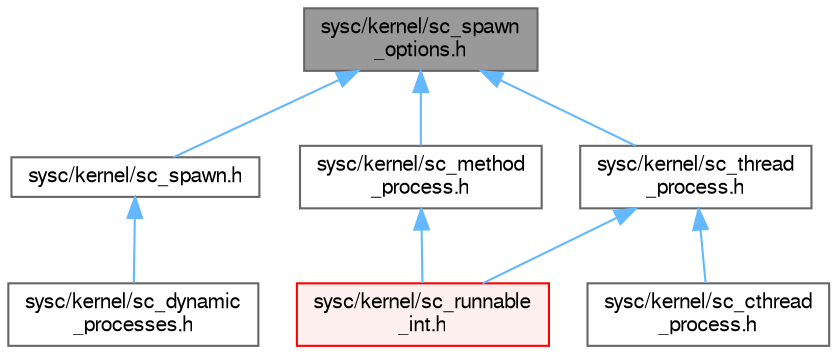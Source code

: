 digraph "sysc/kernel/sc_spawn_options.h"
{
 // LATEX_PDF_SIZE
  bgcolor="transparent";
  edge [fontname=FreeSans,fontsize=10,labelfontname=FreeSans,labelfontsize=10];
  node [fontname=FreeSans,fontsize=10,shape=box,height=0.2,width=0.4];
  Node1 [id="Node000001",label="sysc/kernel/sc_spawn\l_options.h",height=0.2,width=0.4,color="gray40", fillcolor="grey60", style="filled", fontcolor="black",tooltip=" "];
  Node1 -> Node2 [id="edge1_Node000001_Node000002",dir="back",color="steelblue1",style="solid",tooltip=" "];
  Node2 [id="Node000002",label="sysc/kernel/sc_method\l_process.h",height=0.2,width=0.4,color="grey40", fillcolor="white", style="filled",URL="$a00404.html",tooltip=" "];
  Node2 -> Node3 [id="edge2_Node000002_Node000003",dir="back",color="steelblue1",style="solid",tooltip=" "];
  Node3 [id="Node000003",label="sysc/kernel/sc_runnable\l_int.h",height=0.2,width=0.4,color="red", fillcolor="#FFF0F0", style="filled",URL="$a00416.html",tooltip=" "];
  Node1 -> Node7 [id="edge3_Node000001_Node000007",dir="back",color="steelblue1",style="solid",tooltip=" "];
  Node7 [id="Node000007",label="sysc/kernel/sc_spawn.h",height=0.2,width=0.4,color="grey40", fillcolor="white", style="filled",URL="$a00422.html",tooltip=" "];
  Node7 -> Node8 [id="edge4_Node000007_Node000008",dir="back",color="steelblue1",style="solid",tooltip=" "];
  Node8 [id="Node000008",label="sysc/kernel/sc_dynamic\l_processes.h",height=0.2,width=0.4,color="grey40", fillcolor="white", style="filled",URL="$a00353.html",tooltip=" "];
  Node1 -> Node9 [id="edge5_Node000001_Node000009",dir="back",color="steelblue1",style="solid",tooltip=" "];
  Node9 [id="Node000009",label="sysc/kernel/sc_thread\l_process.h",height=0.2,width=0.4,color="grey40", fillcolor="white", style="filled",URL="$a00356.html",tooltip=" "];
  Node9 -> Node10 [id="edge6_Node000009_Node000010",dir="back",color="steelblue1",style="solid",tooltip=" "];
  Node10 [id="Node000010",label="sysc/kernel/sc_cthread\l_process.h",height=0.2,width=0.4,color="grey40", fillcolor="white", style="filled",URL="$a00413.html",tooltip=" "];
  Node9 -> Node3 [id="edge7_Node000009_Node000003",dir="back",color="steelblue1",style="solid",tooltip=" "];
}
